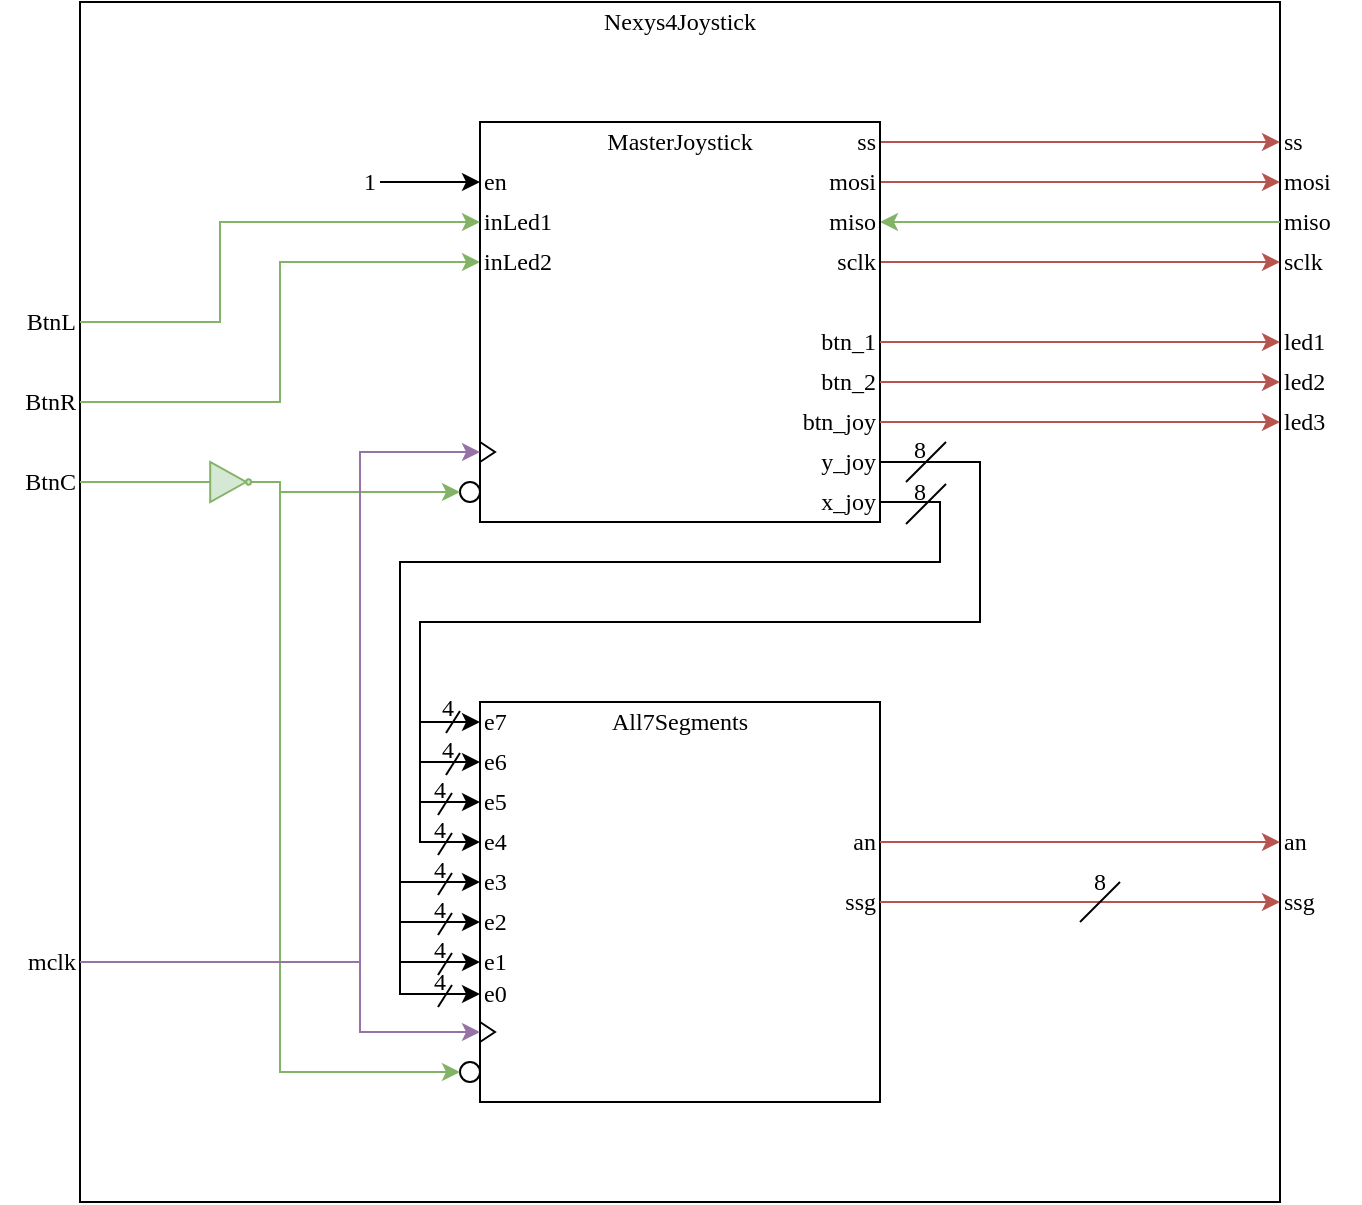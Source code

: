 <mxfile version="15.1.2" type="device"><diagram id="4CrxjXCB0uF522mnr0Y3" name="Page-1"><mxGraphModel dx="375" dy="652" grid="1" gridSize="10" guides="1" tooltips="1" connect="1" arrows="1" fold="1" page="1" pageScale="1" pageWidth="850" pageHeight="1100" math="0" shadow="0"><root><mxCell id="0"/><mxCell id="1" parent="0"/><mxCell id="ItPKeVh-RMByoehDlzYI-1" value="" style="whiteSpace=wrap;html=1;aspect=fixed;" vertex="1" parent="1"><mxGeometry x="120" y="80" width="600" height="600" as="geometry"/></mxCell><mxCell id="ItPKeVh-RMByoehDlzYI-2" value="&lt;span class=&quot;filter_mathjaxloader_equation&quot; id=&quot;yui_3_17_2_1_1732288850515_37&quot;&gt;Nexys4Joystick&lt;/span&gt;" style="text;html=1;strokeColor=none;fillColor=none;align=center;verticalAlign=middle;whiteSpace=wrap;rounded=0;fontFamily=Rubik;fontSource=https%3A%2F%2Ffonts.googleapis.com%2Fcss%3Ffamily%3DRubik;" vertex="1" parent="1"><mxGeometry x="400" y="80" width="40" height="20" as="geometry"/></mxCell><mxCell id="ItPKeVh-RMByoehDlzYI-28" style="edgeStyle=orthogonalEdgeStyle;rounded=0;orthogonalLoop=1;jettySize=auto;html=1;entryX=0;entryY=0.5;entryDx=0;entryDy=0;fontFamily=Rubik;fontSource=https%3A%2F%2Ffonts.googleapis.com%2Fcss%3Ffamily%3DRubik;endArrow=classic;endFill=1;fillColor=#d5e8d4;strokeColor=#82b366;" edge="1" parent="1" source="ItPKeVh-RMByoehDlzYI-3" target="ItPKeVh-RMByoehDlzYI-17"><mxGeometry relative="1" as="geometry"/></mxCell><mxCell id="ItPKeVh-RMByoehDlzYI-3" value="&lt;div&gt;BtnR&lt;/div&gt;" style="text;html=1;strokeColor=none;fillColor=none;align=right;verticalAlign=middle;whiteSpace=wrap;rounded=0;fontFamily=Rubik;fontSource=https%3A%2F%2Ffonts.googleapis.com%2Fcss%3Ffamily%3DRubik;" vertex="1" parent="1"><mxGeometry x="80" y="270" width="40" height="20" as="geometry"/></mxCell><mxCell id="ItPKeVh-RMByoehDlzYI-20" style="edgeStyle=orthogonalEdgeStyle;rounded=0;orthogonalLoop=1;jettySize=auto;html=1;entryX=0;entryY=0.5;entryDx=0;entryDy=0;entryPerimeter=0;fontFamily=Rubik;fontSource=https%3A%2F%2Ffonts.googleapis.com%2Fcss%3Ffamily%3DRubik;endArrow=none;endFill=0;fillColor=#d5e8d4;strokeColor=#82b366;" edge="1" parent="1" source="ItPKeVh-RMByoehDlzYI-4" target="ItPKeVh-RMByoehDlzYI-18"><mxGeometry relative="1" as="geometry"/></mxCell><mxCell id="ItPKeVh-RMByoehDlzYI-4" value="&lt;div&gt;BtnC&lt;/div&gt;" style="text;html=1;strokeColor=none;fillColor=none;align=right;verticalAlign=middle;whiteSpace=wrap;rounded=0;fontFamily=Rubik;fontSource=https%3A%2F%2Ffonts.googleapis.com%2Fcss%3Ffamily%3DRubik;" vertex="1" parent="1"><mxGeometry x="80" y="310" width="40" height="20" as="geometry"/></mxCell><mxCell id="ItPKeVh-RMByoehDlzYI-37" style="edgeStyle=orthogonalEdgeStyle;rounded=0;orthogonalLoop=1;jettySize=auto;html=1;entryX=0;entryY=0.5;entryDx=0;entryDy=0;fontFamily=Rubik;fontSource=https%3A%2F%2Ffonts.googleapis.com%2Fcss%3Ffamily%3DRubik;endArrow=classic;endFill=1;fillColor=#f8cecc;strokeColor=#b85450;" edge="1" parent="1" source="ItPKeVh-RMByoehDlzYI-5" target="ItPKeVh-RMByoehDlzYI-36"><mxGeometry relative="1" as="geometry"><Array as="points"><mxPoint x="580" y="210"/><mxPoint x="580" y="210"/></Array></mxGeometry></mxCell><mxCell id="ItPKeVh-RMByoehDlzYI-38" style="edgeStyle=orthogonalEdgeStyle;rounded=0;orthogonalLoop=1;jettySize=auto;html=1;entryX=0;entryY=0.5;entryDx=0;entryDy=0;fontFamily=Rubik;fontSource=https%3A%2F%2Ffonts.googleapis.com%2Fcss%3Ffamily%3DRubik;endArrow=none;endFill=0;fillColor=#d5e8d4;strokeColor=#82b366;startArrow=classic;startFill=1;" edge="1" parent="1" source="ItPKeVh-RMByoehDlzYI-5" target="ItPKeVh-RMByoehDlzYI-35"><mxGeometry relative="1" as="geometry"><Array as="points"><mxPoint x="570" y="190"/><mxPoint x="570" y="190"/></Array></mxGeometry></mxCell><mxCell id="ItPKeVh-RMByoehDlzYI-39" style="edgeStyle=orthogonalEdgeStyle;rounded=0;orthogonalLoop=1;jettySize=auto;html=1;entryX=0;entryY=0.5;entryDx=0;entryDy=0;fontFamily=Rubik;fontSource=https%3A%2F%2Ffonts.googleapis.com%2Fcss%3Ffamily%3DRubik;endArrow=classic;endFill=1;fillColor=#f8cecc;strokeColor=#b85450;" edge="1" parent="1" source="ItPKeVh-RMByoehDlzYI-5" target="ItPKeVh-RMByoehDlzYI-33"><mxGeometry relative="1" as="geometry"><Array as="points"><mxPoint x="580" y="170"/><mxPoint x="580" y="170"/></Array></mxGeometry></mxCell><mxCell id="ItPKeVh-RMByoehDlzYI-40" style="edgeStyle=orthogonalEdgeStyle;rounded=0;orthogonalLoop=1;jettySize=auto;html=1;entryX=0;entryY=0.5;entryDx=0;entryDy=0;fontFamily=Rubik;fontSource=https%3A%2F%2Ffonts.googleapis.com%2Fcss%3Ffamily%3DRubik;endArrow=classic;endFill=1;fillColor=#f8cecc;strokeColor=#b85450;" edge="1" parent="1" source="ItPKeVh-RMByoehDlzYI-5" target="ItPKeVh-RMByoehDlzYI-34"><mxGeometry relative="1" as="geometry"><Array as="points"><mxPoint x="560" y="150"/><mxPoint x="560" y="150"/></Array></mxGeometry></mxCell><mxCell id="ItPKeVh-RMByoehDlzYI-5" value="" style="whiteSpace=wrap;html=1;aspect=fixed;fontFamily=Rubik;fontSource=https%3A%2F%2Ffonts.googleapis.com%2Fcss%3Ffamily%3DRubik;" vertex="1" parent="1"><mxGeometry x="320" y="140" width="200" height="200" as="geometry"/></mxCell><mxCell id="ItPKeVh-RMByoehDlzYI-6" value="MasterJoystick" style="text;html=1;strokeColor=none;fillColor=none;align=center;verticalAlign=middle;whiteSpace=wrap;rounded=0;fontFamily=Rubik;fontSource=https%3A%2F%2Ffonts.googleapis.com%2Fcss%3Ffamily%3DRubik;" vertex="1" parent="1"><mxGeometry x="400" y="140" width="40" height="20" as="geometry"/></mxCell><mxCell id="ItPKeVh-RMByoehDlzYI-7" value="" style="whiteSpace=wrap;html=1;aspect=fixed;fontFamily=Rubik;fontSource=https%3A%2F%2Ffonts.googleapis.com%2Fcss%3Ffamily%3DRubik;" vertex="1" parent="1"><mxGeometry x="320" y="430" width="200" height="200" as="geometry"/></mxCell><mxCell id="ItPKeVh-RMByoehDlzYI-8" value="All7Segments" style="text;html=1;strokeColor=none;fillColor=none;align=center;verticalAlign=middle;whiteSpace=wrap;rounded=0;fontFamily=Rubik;fontSource=https%3A%2F%2Ffonts.googleapis.com%2Fcss%3Ffamily%3DRubik;" vertex="1" parent="1"><mxGeometry x="400" y="430" width="40" height="20" as="geometry"/></mxCell><mxCell id="ItPKeVh-RMByoehDlzYI-11" value="" style="triangle;whiteSpace=wrap;html=1;fontFamily=Rubik;fontSource=https%3A%2F%2Ffonts.googleapis.com%2Fcss%3Ffamily%3DRubik;" vertex="1" parent="1"><mxGeometry x="320" y="590" width="7.5" height="10" as="geometry"/></mxCell><mxCell id="ItPKeVh-RMByoehDlzYI-12" value="" style="ellipse;whiteSpace=wrap;html=1;aspect=fixed;fontFamily=Rubik;fontSource=https%3A%2F%2Ffonts.googleapis.com%2Fcss%3Ffamily%3DRubik;" vertex="1" parent="1"><mxGeometry x="310" y="610" width="10" height="10" as="geometry"/></mxCell><mxCell id="ItPKeVh-RMByoehDlzYI-13" value="" style="triangle;whiteSpace=wrap;html=1;fontFamily=Rubik;fontSource=https%3A%2F%2Ffonts.googleapis.com%2Fcss%3Ffamily%3DRubik;" vertex="1" parent="1"><mxGeometry x="320" y="300" width="7.5" height="10" as="geometry"/></mxCell><mxCell id="ItPKeVh-RMByoehDlzYI-14" value="" style="ellipse;whiteSpace=wrap;html=1;aspect=fixed;fontFamily=Rubik;fontSource=https%3A%2F%2Ffonts.googleapis.com%2Fcss%3Ffamily%3DRubik;" vertex="1" parent="1"><mxGeometry x="310" y="320" width="10" height="10" as="geometry"/></mxCell><mxCell id="ItPKeVh-RMByoehDlzYI-15" value="en" style="text;html=1;strokeColor=none;fillColor=none;align=left;verticalAlign=middle;whiteSpace=wrap;rounded=0;fontFamily=Rubik;fontSource=https%3A%2F%2Ffonts.googleapis.com%2Fcss%3Ffamily%3DRubik;" vertex="1" parent="1"><mxGeometry x="320" y="160" width="40" height="20" as="geometry"/></mxCell><mxCell id="ItPKeVh-RMByoehDlzYI-16" value="inLed1" style="text;html=1;strokeColor=none;fillColor=none;align=left;verticalAlign=middle;whiteSpace=wrap;rounded=0;fontFamily=Rubik;fontSource=https%3A%2F%2Ffonts.googleapis.com%2Fcss%3Ffamily%3DRubik;" vertex="1" parent="1"><mxGeometry x="320" y="180" width="40" height="20" as="geometry"/></mxCell><mxCell id="ItPKeVh-RMByoehDlzYI-17" value="inLed2" style="text;html=1;strokeColor=none;fillColor=none;align=left;verticalAlign=middle;whiteSpace=wrap;rounded=0;fontFamily=Rubik;fontSource=https%3A%2F%2Ffonts.googleapis.com%2Fcss%3Ffamily%3DRubik;" vertex="1" parent="1"><mxGeometry x="320" y="200" width="40" height="20" as="geometry"/></mxCell><mxCell id="ItPKeVh-RMByoehDlzYI-24" style="edgeStyle=orthogonalEdgeStyle;rounded=0;orthogonalLoop=1;jettySize=auto;html=1;entryX=0;entryY=0.5;entryDx=0;entryDy=0;fontFamily=Rubik;fontSource=https%3A%2F%2Ffonts.googleapis.com%2Fcss%3Ffamily%3DRubik;endArrow=classic;endFill=1;fillColor=#d5e8d4;strokeColor=#82b366;" edge="1" parent="1" source="ItPKeVh-RMByoehDlzYI-18" target="ItPKeVh-RMByoehDlzYI-14"><mxGeometry relative="1" as="geometry"><Array as="points"><mxPoint x="220" y="320"/><mxPoint x="220" y="325"/></Array></mxGeometry></mxCell><mxCell id="ItPKeVh-RMByoehDlzYI-25" style="edgeStyle=orthogonalEdgeStyle;rounded=0;orthogonalLoop=1;jettySize=auto;html=1;entryX=0;entryY=0.5;entryDx=0;entryDy=0;fontFamily=Rubik;fontSource=https%3A%2F%2Ffonts.googleapis.com%2Fcss%3Ffamily%3DRubik;endArrow=classic;endFill=1;fillColor=#d5e8d4;strokeColor=#82b366;" edge="1" parent="1" source="ItPKeVh-RMByoehDlzYI-18" target="ItPKeVh-RMByoehDlzYI-12"><mxGeometry relative="1" as="geometry"><Array as="points"><mxPoint x="220" y="320"/><mxPoint x="220" y="615"/></Array></mxGeometry></mxCell><mxCell id="ItPKeVh-RMByoehDlzYI-18" value="" style="verticalLabelPosition=bottom;shadow=0;dashed=0;align=center;html=1;verticalAlign=top;shape=mxgraph.electrical.logic_gates.inverter_2;fontFamily=Rubik;fontSource=https%3A%2F%2Ffonts.googleapis.com%2Fcss%3Ffamily%3DRubik;fillColor=#d5e8d4;strokeColor=#82b366;" vertex="1" parent="1"><mxGeometry x="180" y="310" width="30" height="20" as="geometry"/></mxCell><mxCell id="ItPKeVh-RMByoehDlzYI-22" style="edgeStyle=orthogonalEdgeStyle;rounded=0;orthogonalLoop=1;jettySize=auto;html=1;entryX=0;entryY=0.5;entryDx=0;entryDy=0;fontFamily=Rubik;fontSource=https%3A%2F%2Ffonts.googleapis.com%2Fcss%3Ffamily%3DRubik;endArrow=classic;endFill=1;fillColor=#e1d5e7;strokeColor=#9673a6;" edge="1" parent="1" source="ItPKeVh-RMByoehDlzYI-21" target="ItPKeVh-RMByoehDlzYI-11"><mxGeometry relative="1" as="geometry"><Array as="points"><mxPoint x="260" y="560"/><mxPoint x="260" y="595"/></Array></mxGeometry></mxCell><mxCell id="ItPKeVh-RMByoehDlzYI-26" style="edgeStyle=orthogonalEdgeStyle;rounded=0;orthogonalLoop=1;jettySize=auto;html=1;entryX=0;entryY=0.5;entryDx=0;entryDy=0;fontFamily=Rubik;fontSource=https%3A%2F%2Ffonts.googleapis.com%2Fcss%3Ffamily%3DRubik;endArrow=classic;endFill=1;fillColor=#e1d5e7;strokeColor=#9673a6;" edge="1" parent="1" source="ItPKeVh-RMByoehDlzYI-21" target="ItPKeVh-RMByoehDlzYI-13"><mxGeometry relative="1" as="geometry"><Array as="points"><mxPoint x="260" y="560"/><mxPoint x="260" y="305"/></Array></mxGeometry></mxCell><mxCell id="ItPKeVh-RMByoehDlzYI-21" value="mclk" style="text;html=1;strokeColor=none;fillColor=none;align=right;verticalAlign=middle;whiteSpace=wrap;rounded=0;fontFamily=Rubik;fontSource=https%3A%2F%2Ffonts.googleapis.com%2Fcss%3Ffamily%3DRubik;" vertex="1" parent="1"><mxGeometry x="80" y="550" width="40" height="20" as="geometry"/></mxCell><mxCell id="ItPKeVh-RMByoehDlzYI-29" style="edgeStyle=orthogonalEdgeStyle;rounded=0;orthogonalLoop=1;jettySize=auto;html=1;entryX=0;entryY=0.5;entryDx=0;entryDy=0;fontFamily=Rubik;fontSource=https%3A%2F%2Ffonts.googleapis.com%2Fcss%3Ffamily%3DRubik;endArrow=classic;endFill=1;fillColor=#d5e8d4;strokeColor=#82b366;" edge="1" parent="1" source="ItPKeVh-RMByoehDlzYI-27" target="ItPKeVh-RMByoehDlzYI-16"><mxGeometry relative="1" as="geometry"><Array as="points"><mxPoint x="190" y="240"/><mxPoint x="190" y="190"/></Array></mxGeometry></mxCell><mxCell id="ItPKeVh-RMByoehDlzYI-27" value="&lt;div&gt;BtnL&lt;/div&gt;" style="text;html=1;strokeColor=none;fillColor=none;align=right;verticalAlign=middle;whiteSpace=wrap;rounded=0;fontFamily=Rubik;fontSource=https%3A%2F%2Ffonts.googleapis.com%2Fcss%3Ffamily%3DRubik;" vertex="1" parent="1"><mxGeometry x="80" y="230" width="40" height="20" as="geometry"/></mxCell><mxCell id="ItPKeVh-RMByoehDlzYI-31" style="edgeStyle=orthogonalEdgeStyle;rounded=0;orthogonalLoop=1;jettySize=auto;html=1;entryX=0;entryY=0.5;entryDx=0;entryDy=0;fontFamily=Rubik;fontSource=https%3A%2F%2Ffonts.googleapis.com%2Fcss%3Ffamily%3DRubik;endArrow=classic;endFill=1;" edge="1" parent="1" source="ItPKeVh-RMByoehDlzYI-30" target="ItPKeVh-RMByoehDlzYI-15"><mxGeometry relative="1" as="geometry"/></mxCell><mxCell id="ItPKeVh-RMByoehDlzYI-30" value="1" style="text;html=1;strokeColor=none;fillColor=none;align=right;verticalAlign=middle;whiteSpace=wrap;rounded=0;fontFamily=Rubik;fontSource=https%3A%2F%2Ffonts.googleapis.com%2Fcss%3Ffamily%3DRubik;" vertex="1" parent="1"><mxGeometry x="230" y="160" width="40" height="20" as="geometry"/></mxCell><mxCell id="ItPKeVh-RMByoehDlzYI-33" value="mosi" style="text;html=1;strokeColor=none;fillColor=none;align=left;verticalAlign=middle;whiteSpace=wrap;rounded=0;fontFamily=Rubik;fontSource=https%3A%2F%2Ffonts.googleapis.com%2Fcss%3Ffamily%3DRubik;" vertex="1" parent="1"><mxGeometry x="720" y="160" width="40" height="20" as="geometry"/></mxCell><mxCell id="ItPKeVh-RMByoehDlzYI-34" value="&lt;div align=&quot;left&quot;&gt;ss&lt;/div&gt;" style="text;html=1;strokeColor=none;fillColor=none;align=left;verticalAlign=middle;whiteSpace=wrap;rounded=0;fontFamily=Rubik;fontSource=https%3A%2F%2Ffonts.googleapis.com%2Fcss%3Ffamily%3DRubik;" vertex="1" parent="1"><mxGeometry x="720" y="140" width="40" height="20" as="geometry"/></mxCell><mxCell id="ItPKeVh-RMByoehDlzYI-35" value="miso" style="text;html=1;strokeColor=none;fillColor=none;align=left;verticalAlign=middle;whiteSpace=wrap;rounded=0;fontFamily=Rubik;fontSource=https%3A%2F%2Ffonts.googleapis.com%2Fcss%3Ffamily%3DRubik;" vertex="1" parent="1"><mxGeometry x="720" y="180" width="40" height="20" as="geometry"/></mxCell><mxCell id="ItPKeVh-RMByoehDlzYI-36" value="sclk" style="text;html=1;strokeColor=none;fillColor=none;align=left;verticalAlign=middle;whiteSpace=wrap;rounded=0;fontFamily=Rubik;fontSource=https%3A%2F%2Ffonts.googleapis.com%2Fcss%3Ffamily%3DRubik;" vertex="1" parent="1"><mxGeometry x="720" y="200" width="40" height="20" as="geometry"/></mxCell><mxCell id="ItPKeVh-RMByoehDlzYI-41" value="ss" style="text;html=1;strokeColor=none;fillColor=none;align=right;verticalAlign=middle;whiteSpace=wrap;rounded=0;fontFamily=Rubik;fontSource=https%3A%2F%2Ffonts.googleapis.com%2Fcss%3Ffamily%3DRubik;" vertex="1" parent="1"><mxGeometry x="480" y="140" width="40" height="20" as="geometry"/></mxCell><mxCell id="ItPKeVh-RMByoehDlzYI-42" value="mosi" style="text;html=1;strokeColor=none;fillColor=none;align=right;verticalAlign=middle;whiteSpace=wrap;rounded=0;fontFamily=Rubik;fontSource=https%3A%2F%2Ffonts.googleapis.com%2Fcss%3Ffamily%3DRubik;" vertex="1" parent="1"><mxGeometry x="480" y="160" width="40" height="20" as="geometry"/></mxCell><mxCell id="ItPKeVh-RMByoehDlzYI-43" value="miso" style="text;html=1;strokeColor=none;fillColor=none;align=right;verticalAlign=middle;whiteSpace=wrap;rounded=0;fontFamily=Rubik;fontSource=https%3A%2F%2Ffonts.googleapis.com%2Fcss%3Ffamily%3DRubik;" vertex="1" parent="1"><mxGeometry x="480" y="180" width="40" height="20" as="geometry"/></mxCell><mxCell id="ItPKeVh-RMByoehDlzYI-44" value="sclk" style="text;html=1;strokeColor=none;fillColor=none;align=right;verticalAlign=middle;whiteSpace=wrap;rounded=0;fontFamily=Rubik;fontSource=https%3A%2F%2Ffonts.googleapis.com%2Fcss%3Ffamily%3DRubik;" vertex="1" parent="1"><mxGeometry x="480" y="200" width="40" height="20" as="geometry"/></mxCell><mxCell id="ItPKeVh-RMByoehDlzYI-79" style="edgeStyle=orthogonalEdgeStyle;rounded=0;orthogonalLoop=1;jettySize=auto;html=1;entryX=0;entryY=0.5;entryDx=0;entryDy=0;fontFamily=Rubik;fontSource=https%3A%2F%2Ffonts.googleapis.com%2Fcss%3Ffamily%3DRubik;startArrow=none;startFill=0;endArrow=classic;endFill=1;" edge="1" parent="1" source="ItPKeVh-RMByoehDlzYI-45" target="ItPKeVh-RMByoehDlzYI-69"><mxGeometry relative="1" as="geometry"><Array as="points"><mxPoint x="570" y="310"/><mxPoint x="570" y="390"/><mxPoint x="290" y="390"/><mxPoint x="290" y="500"/></Array></mxGeometry></mxCell><mxCell id="ItPKeVh-RMByoehDlzYI-80" style="edgeStyle=orthogonalEdgeStyle;rounded=0;orthogonalLoop=1;jettySize=auto;html=1;entryX=0;entryY=0.5;entryDx=0;entryDy=0;fontFamily=Rubik;fontSource=https%3A%2F%2Ffonts.googleapis.com%2Fcss%3Ffamily%3DRubik;startArrow=none;startFill=0;endArrow=classic;endFill=1;" edge="1" parent="1" source="ItPKeVh-RMByoehDlzYI-45" target="ItPKeVh-RMByoehDlzYI-70"><mxGeometry relative="1" as="geometry"><Array as="points"><mxPoint x="570" y="310"/><mxPoint x="570" y="390"/><mxPoint x="290" y="390"/><mxPoint x="290" y="480"/></Array></mxGeometry></mxCell><mxCell id="ItPKeVh-RMByoehDlzYI-81" style="edgeStyle=orthogonalEdgeStyle;rounded=0;orthogonalLoop=1;jettySize=auto;html=1;entryX=0;entryY=0.5;entryDx=0;entryDy=0;fontFamily=Rubik;fontSource=https%3A%2F%2Ffonts.googleapis.com%2Fcss%3Ffamily%3DRubik;startArrow=none;startFill=0;endArrow=classic;endFill=1;" edge="1" parent="1" source="ItPKeVh-RMByoehDlzYI-45" target="ItPKeVh-RMByoehDlzYI-71"><mxGeometry relative="1" as="geometry"><Array as="points"><mxPoint x="570" y="310"/><mxPoint x="570" y="390"/><mxPoint x="290" y="390"/><mxPoint x="290" y="460"/></Array></mxGeometry></mxCell><mxCell id="ItPKeVh-RMByoehDlzYI-83" style="edgeStyle=orthogonalEdgeStyle;rounded=0;orthogonalLoop=1;jettySize=auto;html=1;entryX=0;entryY=0.5;entryDx=0;entryDy=0;fontFamily=Rubik;fontSource=https%3A%2F%2Ffonts.googleapis.com%2Fcss%3Ffamily%3DRubik;startArrow=none;startFill=0;endArrow=classic;endFill=1;" edge="1" parent="1" source="ItPKeVh-RMByoehDlzYI-45" target="ItPKeVh-RMByoehDlzYI-72"><mxGeometry relative="1" as="geometry"><Array as="points"><mxPoint x="570" y="310"/><mxPoint x="570" y="390"/><mxPoint x="290" y="390"/><mxPoint x="290" y="440"/></Array></mxGeometry></mxCell><mxCell id="ItPKeVh-RMByoehDlzYI-45" value="y_joy" style="text;html=1;strokeColor=none;fillColor=none;align=right;verticalAlign=middle;whiteSpace=wrap;rounded=0;fontFamily=Rubik;fontSource=https%3A%2F%2Ffonts.googleapis.com%2Fcss%3Ffamily%3DRubik;" vertex="1" parent="1"><mxGeometry x="480" y="300" width="40" height="20" as="geometry"/></mxCell><mxCell id="ItPKeVh-RMByoehDlzYI-73" style="edgeStyle=orthogonalEdgeStyle;rounded=0;orthogonalLoop=1;jettySize=auto;html=1;entryX=0;entryY=0.5;entryDx=0;entryDy=0;fontFamily=Rubik;fontSource=https%3A%2F%2Ffonts.googleapis.com%2Fcss%3Ffamily%3DRubik;startArrow=none;startFill=0;endArrow=classic;endFill=1;" edge="1" parent="1" source="ItPKeVh-RMByoehDlzYI-46" target="ItPKeVh-RMByoehDlzYI-63"><mxGeometry relative="1" as="geometry"><Array as="points"><mxPoint x="550" y="330"/><mxPoint x="550" y="360"/><mxPoint x="280" y="360"/><mxPoint x="280" y="576"/></Array></mxGeometry></mxCell><mxCell id="ItPKeVh-RMByoehDlzYI-74" style="edgeStyle=orthogonalEdgeStyle;rounded=0;orthogonalLoop=1;jettySize=auto;html=1;entryX=0;entryY=0.5;entryDx=0;entryDy=0;fontFamily=Rubik;fontSource=https%3A%2F%2Ffonts.googleapis.com%2Fcss%3Ffamily%3DRubik;startArrow=none;startFill=0;endArrow=classic;endFill=1;" edge="1" parent="1" source="ItPKeVh-RMByoehDlzYI-46" target="ItPKeVh-RMByoehDlzYI-66"><mxGeometry relative="1" as="geometry"><Array as="points"><mxPoint x="550" y="330"/><mxPoint x="550" y="360"/><mxPoint x="280" y="360"/><mxPoint x="280" y="560"/></Array></mxGeometry></mxCell><mxCell id="ItPKeVh-RMByoehDlzYI-75" style="edgeStyle=orthogonalEdgeStyle;rounded=0;orthogonalLoop=1;jettySize=auto;html=1;entryX=0;entryY=0.5;entryDx=0;entryDy=0;fontFamily=Rubik;fontSource=https%3A%2F%2Ffonts.googleapis.com%2Fcss%3Ffamily%3DRubik;startArrow=none;startFill=0;endArrow=classic;endFill=1;" edge="1" parent="1" source="ItPKeVh-RMByoehDlzYI-46" target="ItPKeVh-RMByoehDlzYI-67"><mxGeometry relative="1" as="geometry"><Array as="points"><mxPoint x="550" y="330"/><mxPoint x="550" y="360"/><mxPoint x="280" y="360"/><mxPoint x="280" y="540"/></Array></mxGeometry></mxCell><mxCell id="ItPKeVh-RMByoehDlzYI-76" style="edgeStyle=orthogonalEdgeStyle;rounded=0;orthogonalLoop=1;jettySize=auto;html=1;entryX=0;entryY=0.5;entryDx=0;entryDy=0;fontFamily=Rubik;fontSource=https%3A%2F%2Ffonts.googleapis.com%2Fcss%3Ffamily%3DRubik;startArrow=none;startFill=0;endArrow=classic;endFill=1;" edge="1" parent="1" source="ItPKeVh-RMByoehDlzYI-46" target="ItPKeVh-RMByoehDlzYI-68"><mxGeometry relative="1" as="geometry"><Array as="points"><mxPoint x="550" y="330"/><mxPoint x="550" y="360"/><mxPoint x="280" y="360"/><mxPoint x="280" y="520"/></Array></mxGeometry></mxCell><mxCell id="ItPKeVh-RMByoehDlzYI-46" value="x_joy" style="text;html=1;strokeColor=none;fillColor=none;align=right;verticalAlign=middle;whiteSpace=wrap;rounded=0;fontFamily=Rubik;fontSource=https%3A%2F%2Ffonts.googleapis.com%2Fcss%3Ffamily%3DRubik;" vertex="1" parent="1"><mxGeometry x="480" y="320" width="40" height="20" as="geometry"/></mxCell><mxCell id="ItPKeVh-RMByoehDlzYI-57" style="edgeStyle=orthogonalEdgeStyle;rounded=0;orthogonalLoop=1;jettySize=auto;html=1;entryX=0;entryY=0.5;entryDx=0;entryDy=0;fontFamily=Rubik;fontSource=https%3A%2F%2Ffonts.googleapis.com%2Fcss%3Ffamily%3DRubik;startArrow=none;startFill=0;endArrow=classic;endFill=1;fillColor=#f8cecc;strokeColor=#b85450;" edge="1" parent="1" source="ItPKeVh-RMByoehDlzYI-47" target="ItPKeVh-RMByoehDlzYI-56"><mxGeometry relative="1" as="geometry"/></mxCell><mxCell id="ItPKeVh-RMByoehDlzYI-47" value="btn_joy" style="text;html=1;strokeColor=none;fillColor=none;align=right;verticalAlign=middle;whiteSpace=wrap;rounded=0;fontFamily=Rubik;fontSource=https%3A%2F%2Ffonts.googleapis.com%2Fcss%3Ffamily%3DRubik;" vertex="1" parent="1"><mxGeometry x="480" y="280" width="40" height="20" as="geometry"/></mxCell><mxCell id="ItPKeVh-RMByoehDlzYI-54" style="edgeStyle=orthogonalEdgeStyle;rounded=0;orthogonalLoop=1;jettySize=auto;html=1;entryX=0;entryY=0.5;entryDx=0;entryDy=0;fontFamily=Rubik;fontSource=https%3A%2F%2Ffonts.googleapis.com%2Fcss%3Ffamily%3DRubik;startArrow=none;startFill=0;endArrow=classic;endFill=1;fillColor=#f8cecc;strokeColor=#b85450;" edge="1" parent="1" source="ItPKeVh-RMByoehDlzYI-48" target="ItPKeVh-RMByoehDlzYI-53"><mxGeometry relative="1" as="geometry"/></mxCell><mxCell id="ItPKeVh-RMByoehDlzYI-48" value="btn_2" style="text;html=1;strokeColor=none;fillColor=none;align=right;verticalAlign=middle;whiteSpace=wrap;rounded=0;fontFamily=Rubik;fontSource=https%3A%2F%2Ffonts.googleapis.com%2Fcss%3Ffamily%3DRubik;" vertex="1" parent="1"><mxGeometry x="480" y="260" width="40" height="20" as="geometry"/></mxCell><mxCell id="ItPKeVh-RMByoehDlzYI-50" style="edgeStyle=orthogonalEdgeStyle;rounded=0;orthogonalLoop=1;jettySize=auto;html=1;fontFamily=Rubik;fontSource=https%3A%2F%2Ffonts.googleapis.com%2Fcss%3Ffamily%3DRubik;startArrow=none;startFill=0;endArrow=classic;endFill=1;entryX=0;entryY=0.5;entryDx=0;entryDy=0;fillColor=#f8cecc;strokeColor=#b85450;" edge="1" parent="1" source="ItPKeVh-RMByoehDlzYI-49" target="ItPKeVh-RMByoehDlzYI-52"><mxGeometry relative="1" as="geometry"><mxPoint x="724" y="250" as="targetPoint"/><Array as="points"/></mxGeometry></mxCell><mxCell id="ItPKeVh-RMByoehDlzYI-49" value="btn_1" style="text;html=1;strokeColor=none;fillColor=none;align=right;verticalAlign=middle;whiteSpace=wrap;rounded=0;fontFamily=Rubik;fontSource=https%3A%2F%2Ffonts.googleapis.com%2Fcss%3Ffamily%3DRubik;" vertex="1" parent="1"><mxGeometry x="480" y="240" width="40" height="20" as="geometry"/></mxCell><mxCell id="ItPKeVh-RMByoehDlzYI-52" value="led1" style="text;html=1;strokeColor=none;fillColor=none;align=left;verticalAlign=middle;whiteSpace=wrap;rounded=0;fontFamily=Rubik;fontSource=https%3A%2F%2Ffonts.googleapis.com%2Fcss%3Ffamily%3DRubik;" vertex="1" parent="1"><mxGeometry x="720" y="240" width="40" height="20" as="geometry"/></mxCell><mxCell id="ItPKeVh-RMByoehDlzYI-53" value="led2" style="text;html=1;strokeColor=none;fillColor=none;align=left;verticalAlign=middle;whiteSpace=wrap;rounded=0;fontFamily=Rubik;fontSource=https%3A%2F%2Ffonts.googleapis.com%2Fcss%3Ffamily%3DRubik;" vertex="1" parent="1"><mxGeometry x="720" y="260" width="40" height="20" as="geometry"/></mxCell><mxCell id="ItPKeVh-RMByoehDlzYI-56" value="led3" style="text;html=1;strokeColor=none;fillColor=none;align=left;verticalAlign=middle;whiteSpace=wrap;rounded=0;fontFamily=Rubik;fontSource=https%3A%2F%2Ffonts.googleapis.com%2Fcss%3Ffamily%3DRubik;" vertex="1" parent="1"><mxGeometry x="720" y="280" width="40" height="20" as="geometry"/></mxCell><mxCell id="ItPKeVh-RMByoehDlzYI-59" style="edgeStyle=orthogonalEdgeStyle;rounded=0;orthogonalLoop=1;jettySize=auto;html=1;entryX=1;entryY=0.75;entryDx=0;entryDy=0;fontFamily=Rubik;fontSource=https%3A%2F%2Ffonts.googleapis.com%2Fcss%3Ffamily%3DRubik;startArrow=none;startFill=0;endArrow=classic;endFill=1;fillColor=#f8cecc;strokeColor=#b85450;" edge="1" parent="1" source="ItPKeVh-RMByoehDlzYI-58" target="ItPKeVh-RMByoehDlzYI-1"><mxGeometry relative="1" as="geometry"><Array as="points"><mxPoint x="530" y="530"/><mxPoint x="530" y="530"/></Array></mxGeometry></mxCell><mxCell id="ItPKeVh-RMByoehDlzYI-58" value="ssg" style="text;html=1;strokeColor=none;fillColor=none;align=right;verticalAlign=middle;whiteSpace=wrap;rounded=0;fontFamily=Rubik;fontSource=https%3A%2F%2Ffonts.googleapis.com%2Fcss%3Ffamily%3DRubik;" vertex="1" parent="1"><mxGeometry x="480" y="520" width="40" height="20" as="geometry"/></mxCell><mxCell id="ItPKeVh-RMByoehDlzYI-60" value="ssg" style="text;html=1;strokeColor=none;fillColor=none;align=left;verticalAlign=middle;whiteSpace=wrap;rounded=0;fontFamily=Rubik;fontSource=https%3A%2F%2Ffonts.googleapis.com%2Fcss%3Ffamily%3DRubik;" vertex="1" parent="1"><mxGeometry x="720" y="520" width="40" height="20" as="geometry"/></mxCell><mxCell id="ItPKeVh-RMByoehDlzYI-61" value="" style="endArrow=none;html=1;fontFamily=Rubik;fontSource=https%3A%2F%2Ffonts.googleapis.com%2Fcss%3Ffamily%3DRubik;" edge="1" parent="1"><mxGeometry width="50" height="50" relative="1" as="geometry"><mxPoint x="620" y="540" as="sourcePoint"/><mxPoint x="640" y="520" as="targetPoint"/></mxGeometry></mxCell><mxCell id="ItPKeVh-RMByoehDlzYI-62" value="8" style="text;html=1;strokeColor=none;fillColor=none;align=center;verticalAlign=middle;whiteSpace=wrap;rounded=0;fontFamily=Rubik;fontSource=https%3A%2F%2Ffonts.googleapis.com%2Fcss%3Ffamily%3DRubik;" vertex="1" parent="1"><mxGeometry x="610" y="510" width="40" height="20" as="geometry"/></mxCell><mxCell id="ItPKeVh-RMByoehDlzYI-63" value="e0" style="text;html=1;strokeColor=none;fillColor=none;align=left;verticalAlign=middle;whiteSpace=wrap;rounded=0;fontFamily=Rubik;fontSource=https%3A%2F%2Ffonts.googleapis.com%2Fcss%3Ffamily%3DRubik;" vertex="1" parent="1"><mxGeometry x="320" y="566" width="40" height="20" as="geometry"/></mxCell><mxCell id="ItPKeVh-RMByoehDlzYI-66" value="e1" style="text;html=1;strokeColor=none;fillColor=none;align=left;verticalAlign=middle;whiteSpace=wrap;rounded=0;fontFamily=Rubik;fontSource=https%3A%2F%2Ffonts.googleapis.com%2Fcss%3Ffamily%3DRubik;" vertex="1" parent="1"><mxGeometry x="320" y="550" width="40" height="20" as="geometry"/></mxCell><mxCell id="ItPKeVh-RMByoehDlzYI-67" value="e2" style="text;html=1;strokeColor=none;fillColor=none;align=left;verticalAlign=middle;whiteSpace=wrap;rounded=0;fontFamily=Rubik;fontSource=https%3A%2F%2Ffonts.googleapis.com%2Fcss%3Ffamily%3DRubik;" vertex="1" parent="1"><mxGeometry x="320" y="530" width="40" height="20" as="geometry"/></mxCell><mxCell id="ItPKeVh-RMByoehDlzYI-68" value="e3" style="text;html=1;strokeColor=none;fillColor=none;align=left;verticalAlign=middle;whiteSpace=wrap;rounded=0;fontFamily=Rubik;fontSource=https%3A%2F%2Ffonts.googleapis.com%2Fcss%3Ffamily%3DRubik;" vertex="1" parent="1"><mxGeometry x="320" y="510" width="40" height="20" as="geometry"/></mxCell><mxCell id="ItPKeVh-RMByoehDlzYI-69" value="e4" style="text;html=1;strokeColor=none;fillColor=none;align=left;verticalAlign=middle;whiteSpace=wrap;rounded=0;fontFamily=Rubik;fontSource=https%3A%2F%2Ffonts.googleapis.com%2Fcss%3Ffamily%3DRubik;" vertex="1" parent="1"><mxGeometry x="320" y="490" width="40" height="20" as="geometry"/></mxCell><mxCell id="ItPKeVh-RMByoehDlzYI-70" value="e5" style="text;html=1;strokeColor=none;fillColor=none;align=left;verticalAlign=middle;whiteSpace=wrap;rounded=0;fontFamily=Rubik;fontSource=https%3A%2F%2Ffonts.googleapis.com%2Fcss%3Ffamily%3DRubik;" vertex="1" parent="1"><mxGeometry x="320" y="470" width="40" height="20" as="geometry"/></mxCell><mxCell id="ItPKeVh-RMByoehDlzYI-71" value="e6" style="text;html=1;strokeColor=none;fillColor=none;align=left;verticalAlign=middle;whiteSpace=wrap;rounded=0;fontFamily=Rubik;fontSource=https%3A%2F%2Ffonts.googleapis.com%2Fcss%3Ffamily%3DRubik;" vertex="1" parent="1"><mxGeometry x="320" y="450" width="40" height="20" as="geometry"/></mxCell><mxCell id="ItPKeVh-RMByoehDlzYI-72" value="e7" style="text;html=1;strokeColor=none;fillColor=none;align=left;verticalAlign=middle;whiteSpace=wrap;rounded=0;fontFamily=Rubik;fontSource=https%3A%2F%2Ffonts.googleapis.com%2Fcss%3Ffamily%3DRubik;" vertex="1" parent="1"><mxGeometry x="320" y="430" width="40" height="20" as="geometry"/></mxCell><mxCell id="ItPKeVh-RMByoehDlzYI-77" value="" style="endArrow=none;html=1;fontFamily=Rubik;fontSource=https%3A%2F%2Ffonts.googleapis.com%2Fcss%3Ffamily%3DRubik;" edge="1" parent="1"><mxGeometry width="50" height="50" relative="1" as="geometry"><mxPoint x="533" y="341" as="sourcePoint"/><mxPoint x="553" y="321" as="targetPoint"/></mxGeometry></mxCell><mxCell id="ItPKeVh-RMByoehDlzYI-78" value="8" style="text;html=1;strokeColor=none;fillColor=none;align=center;verticalAlign=middle;whiteSpace=wrap;rounded=0;fontFamily=Rubik;fontSource=https%3A%2F%2Ffonts.googleapis.com%2Fcss%3Ffamily%3DRubik;" vertex="1" parent="1"><mxGeometry x="520" y="315" width="40" height="20" as="geometry"/></mxCell><mxCell id="ItPKeVh-RMByoehDlzYI-84" value="" style="endArrow=none;html=1;fontFamily=Rubik;fontSource=https%3A%2F%2Ffonts.googleapis.com%2Fcss%3Ffamily%3DRubik;" edge="1" parent="1"><mxGeometry width="50" height="50" relative="1" as="geometry"><mxPoint x="533" y="320" as="sourcePoint"/><mxPoint x="553" y="300" as="targetPoint"/></mxGeometry></mxCell><mxCell id="ItPKeVh-RMByoehDlzYI-85" value="8" style="text;html=1;strokeColor=none;fillColor=none;align=center;verticalAlign=middle;whiteSpace=wrap;rounded=0;fontFamily=Rubik;fontSource=https%3A%2F%2Ffonts.googleapis.com%2Fcss%3Ffamily%3DRubik;" vertex="1" parent="1"><mxGeometry x="520" y="296" width="40" height="15" as="geometry"/></mxCell><mxCell id="ItPKeVh-RMByoehDlzYI-89" value="" style="group" vertex="1" connectable="0" parent="1"><mxGeometry x="284" y="423" width="40" height="22.5" as="geometry"/></mxCell><mxCell id="ItPKeVh-RMByoehDlzYI-86" value="" style="endArrow=none;html=1;fontFamily=Rubik;fontSource=https%3A%2F%2Ffonts.googleapis.com%2Fcss%3Ffamily%3DRubik;" edge="1" parent="ItPKeVh-RMByoehDlzYI-89"><mxGeometry width="50" height="50" relative="1" as="geometry"><mxPoint x="19" y="22.5" as="sourcePoint"/><mxPoint x="26" y="11.5" as="targetPoint"/></mxGeometry></mxCell><mxCell id="ItPKeVh-RMByoehDlzYI-87" value="4" style="text;html=1;strokeColor=none;fillColor=none;align=center;verticalAlign=middle;whiteSpace=wrap;rounded=0;fontFamily=Rubik;fontSource=https%3A%2F%2Ffonts.googleapis.com%2Fcss%3Ffamily%3DRubik;" vertex="1" parent="ItPKeVh-RMByoehDlzYI-89"><mxGeometry width="40" height="20" as="geometry"/></mxCell><mxCell id="ItPKeVh-RMByoehDlzYI-90" value="" style="group" vertex="1" connectable="0" parent="1"><mxGeometry x="284" y="444" width="40" height="22.5" as="geometry"/></mxCell><mxCell id="ItPKeVh-RMByoehDlzYI-91" value="" style="endArrow=none;html=1;fontFamily=Rubik;fontSource=https%3A%2F%2Ffonts.googleapis.com%2Fcss%3Ffamily%3DRubik;" edge="1" parent="ItPKeVh-RMByoehDlzYI-90"><mxGeometry width="50" height="50" relative="1" as="geometry"><mxPoint x="19" y="22.5" as="sourcePoint"/><mxPoint x="26" y="11.5" as="targetPoint"/></mxGeometry></mxCell><mxCell id="ItPKeVh-RMByoehDlzYI-92" value="4" style="text;html=1;strokeColor=none;fillColor=none;align=center;verticalAlign=middle;whiteSpace=wrap;rounded=0;fontFamily=Rubik;fontSource=https%3A%2F%2Ffonts.googleapis.com%2Fcss%3Ffamily%3DRubik;" vertex="1" parent="ItPKeVh-RMByoehDlzYI-90"><mxGeometry width="40" height="20" as="geometry"/></mxCell><mxCell id="ItPKeVh-RMByoehDlzYI-93" value="" style="group" vertex="1" connectable="0" parent="1"><mxGeometry x="280" y="464" width="40" height="22.5" as="geometry"/></mxCell><mxCell id="ItPKeVh-RMByoehDlzYI-94" value="" style="endArrow=none;html=1;fontFamily=Rubik;fontSource=https%3A%2F%2Ffonts.googleapis.com%2Fcss%3Ffamily%3DRubik;" edge="1" parent="ItPKeVh-RMByoehDlzYI-93"><mxGeometry width="50" height="50" relative="1" as="geometry"><mxPoint x="19" y="22.5" as="sourcePoint"/><mxPoint x="26" y="11.5" as="targetPoint"/></mxGeometry></mxCell><mxCell id="ItPKeVh-RMByoehDlzYI-95" value="4" style="text;html=1;strokeColor=none;fillColor=none;align=center;verticalAlign=middle;whiteSpace=wrap;rounded=0;fontFamily=Rubik;fontSource=https%3A%2F%2Ffonts.googleapis.com%2Fcss%3Ffamily%3DRubik;" vertex="1" parent="ItPKeVh-RMByoehDlzYI-93"><mxGeometry width="40" height="20" as="geometry"/></mxCell><mxCell id="ItPKeVh-RMByoehDlzYI-96" value="" style="group" vertex="1" connectable="0" parent="1"><mxGeometry x="280" y="484" width="40" height="22.5" as="geometry"/></mxCell><mxCell id="ItPKeVh-RMByoehDlzYI-97" value="" style="endArrow=none;html=1;fontFamily=Rubik;fontSource=https%3A%2F%2Ffonts.googleapis.com%2Fcss%3Ffamily%3DRubik;" edge="1" parent="ItPKeVh-RMByoehDlzYI-96"><mxGeometry width="50" height="50" relative="1" as="geometry"><mxPoint x="19" y="22.5" as="sourcePoint"/><mxPoint x="26" y="11.5" as="targetPoint"/></mxGeometry></mxCell><mxCell id="ItPKeVh-RMByoehDlzYI-98" value="4" style="text;html=1;strokeColor=none;fillColor=none;align=center;verticalAlign=middle;whiteSpace=wrap;rounded=0;fontFamily=Rubik;fontSource=https%3A%2F%2Ffonts.googleapis.com%2Fcss%3Ffamily%3DRubik;" vertex="1" parent="ItPKeVh-RMByoehDlzYI-96"><mxGeometry width="40" height="20" as="geometry"/></mxCell><mxCell id="ItPKeVh-RMByoehDlzYI-99" value="" style="group" vertex="1" connectable="0" parent="1"><mxGeometry x="280" y="504" width="40" height="22.5" as="geometry"/></mxCell><mxCell id="ItPKeVh-RMByoehDlzYI-100" value="" style="endArrow=none;html=1;fontFamily=Rubik;fontSource=https%3A%2F%2Ffonts.googleapis.com%2Fcss%3Ffamily%3DRubik;" edge="1" parent="ItPKeVh-RMByoehDlzYI-99"><mxGeometry width="50" height="50" relative="1" as="geometry"><mxPoint x="19" y="22.5" as="sourcePoint"/><mxPoint x="26" y="11.5" as="targetPoint"/></mxGeometry></mxCell><mxCell id="ItPKeVh-RMByoehDlzYI-101" value="4" style="text;html=1;strokeColor=none;fillColor=none;align=center;verticalAlign=middle;whiteSpace=wrap;rounded=0;fontFamily=Rubik;fontSource=https%3A%2F%2Ffonts.googleapis.com%2Fcss%3Ffamily%3DRubik;" vertex="1" parent="ItPKeVh-RMByoehDlzYI-99"><mxGeometry width="40" height="20" as="geometry"/></mxCell><mxCell id="ItPKeVh-RMByoehDlzYI-102" value="" style="group" vertex="1" connectable="0" parent="1"><mxGeometry x="280" y="524" width="40" height="22.5" as="geometry"/></mxCell><mxCell id="ItPKeVh-RMByoehDlzYI-103" value="" style="endArrow=none;html=1;fontFamily=Rubik;fontSource=https%3A%2F%2Ffonts.googleapis.com%2Fcss%3Ffamily%3DRubik;" edge="1" parent="ItPKeVh-RMByoehDlzYI-102"><mxGeometry width="50" height="50" relative="1" as="geometry"><mxPoint x="19" y="22.5" as="sourcePoint"/><mxPoint x="26" y="11.5" as="targetPoint"/></mxGeometry></mxCell><mxCell id="ItPKeVh-RMByoehDlzYI-104" value="4" style="text;html=1;strokeColor=none;fillColor=none;align=center;verticalAlign=middle;whiteSpace=wrap;rounded=0;fontFamily=Rubik;fontSource=https%3A%2F%2Ffonts.googleapis.com%2Fcss%3Ffamily%3DRubik;" vertex="1" parent="ItPKeVh-RMByoehDlzYI-102"><mxGeometry width="40" height="20" as="geometry"/></mxCell><mxCell id="ItPKeVh-RMByoehDlzYI-105" value="" style="group" vertex="1" connectable="0" parent="1"><mxGeometry x="280" y="544" width="40" height="22.5" as="geometry"/></mxCell><mxCell id="ItPKeVh-RMByoehDlzYI-106" value="" style="endArrow=none;html=1;fontFamily=Rubik;fontSource=https%3A%2F%2Ffonts.googleapis.com%2Fcss%3Ffamily%3DRubik;" edge="1" parent="ItPKeVh-RMByoehDlzYI-105"><mxGeometry width="50" height="50" relative="1" as="geometry"><mxPoint x="19" y="22.5" as="sourcePoint"/><mxPoint x="26" y="11.5" as="targetPoint"/></mxGeometry></mxCell><mxCell id="ItPKeVh-RMByoehDlzYI-107" value="4" style="text;html=1;strokeColor=none;fillColor=none;align=center;verticalAlign=middle;whiteSpace=wrap;rounded=0;fontFamily=Rubik;fontSource=https%3A%2F%2Ffonts.googleapis.com%2Fcss%3Ffamily%3DRubik;" vertex="1" parent="ItPKeVh-RMByoehDlzYI-105"><mxGeometry width="40" height="20" as="geometry"/></mxCell><mxCell id="ItPKeVh-RMByoehDlzYI-108" value="" style="group" vertex="1" connectable="0" parent="1"><mxGeometry x="280" y="560" width="40" height="22.5" as="geometry"/></mxCell><mxCell id="ItPKeVh-RMByoehDlzYI-109" value="" style="endArrow=none;html=1;fontFamily=Rubik;fontSource=https%3A%2F%2Ffonts.googleapis.com%2Fcss%3Ffamily%3DRubik;" edge="1" parent="ItPKeVh-RMByoehDlzYI-108"><mxGeometry width="50" height="50" relative="1" as="geometry"><mxPoint x="19" y="22.5" as="sourcePoint"/><mxPoint x="26" y="11.5" as="targetPoint"/></mxGeometry></mxCell><mxCell id="ItPKeVh-RMByoehDlzYI-110" value="4" style="text;html=1;strokeColor=none;fillColor=none;align=center;verticalAlign=middle;whiteSpace=wrap;rounded=0;fontFamily=Rubik;fontSource=https%3A%2F%2Ffonts.googleapis.com%2Fcss%3Ffamily%3DRubik;" vertex="1" parent="ItPKeVh-RMByoehDlzYI-108"><mxGeometry width="40" height="20" as="geometry"/></mxCell><mxCell id="ItPKeVh-RMByoehDlzYI-113" style="edgeStyle=orthogonalEdgeStyle;rounded=0;orthogonalLoop=1;jettySize=auto;html=1;entryX=0;entryY=0.5;entryDx=0;entryDy=0;fontFamily=Rubik;fontSource=https%3A%2F%2Ffonts.googleapis.com%2Fcss%3Ffamily%3DRubik;startArrow=none;startFill=0;endArrow=classic;endFill=1;fillColor=#f8cecc;strokeColor=#b85450;" edge="1" parent="1" source="ItPKeVh-RMByoehDlzYI-111" target="ItPKeVh-RMByoehDlzYI-112"><mxGeometry relative="1" as="geometry"/></mxCell><mxCell id="ItPKeVh-RMByoehDlzYI-111" value="an" style="text;html=1;strokeColor=none;fillColor=none;align=right;verticalAlign=middle;whiteSpace=wrap;rounded=0;fontFamily=Rubik;fontSource=https%3A%2F%2Ffonts.googleapis.com%2Fcss%3Ffamily%3DRubik;" vertex="1" parent="1"><mxGeometry x="480" y="490" width="40" height="20" as="geometry"/></mxCell><mxCell id="ItPKeVh-RMByoehDlzYI-112" value="an" style="text;html=1;strokeColor=none;fillColor=none;align=left;verticalAlign=middle;whiteSpace=wrap;rounded=0;fontFamily=Rubik;fontSource=https%3A%2F%2Ffonts.googleapis.com%2Fcss%3Ffamily%3DRubik;" vertex="1" parent="1"><mxGeometry x="720" y="490" width="40" height="20" as="geometry"/></mxCell></root></mxGraphModel></diagram></mxfile>